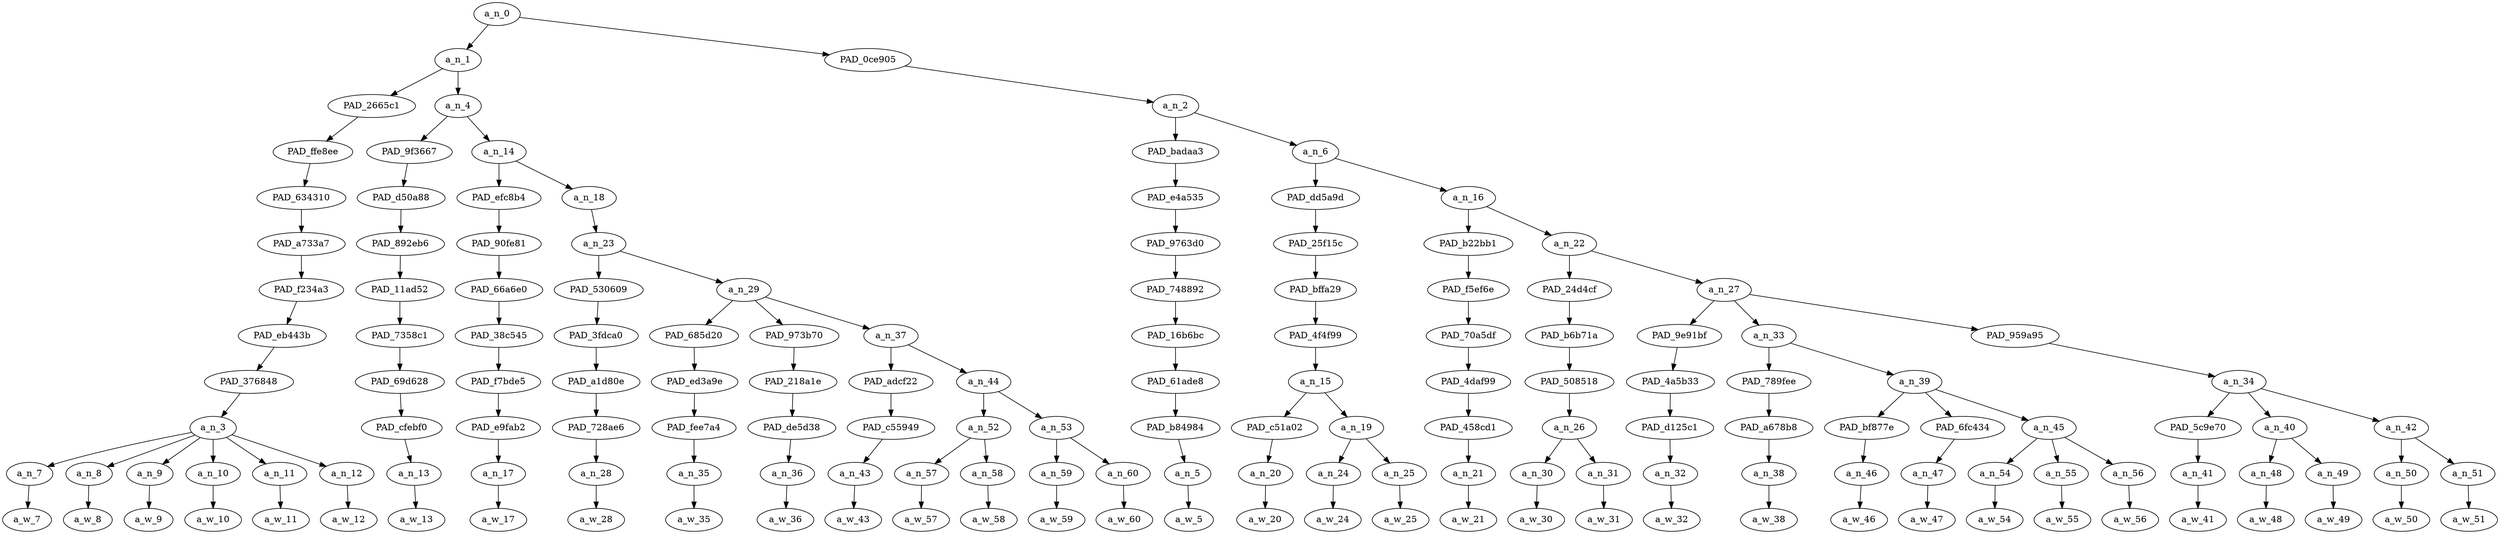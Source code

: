 strict digraph "" {
	a_n_0	[div_dir=1,
		index=0,
		level=11,
		pos="11.433159722222221,11!",
		text_span="[0, 1, 2, 3, 4, 5, 6, 7, 8, 9, 10, 11, 12, 13, 14, 15, 16, 17, 18, 19, 20, 21, 22, 23, 24, 25, 26, 27, 28, 29, 30, 31, 32, 33, 34]",
		value=1.00000000];
	a_n_1	[div_dir=-1,
		index=0,
		level=10,
		pos="4.776041666666666,10!",
		text_span="[0, 1, 2, 3, 4, 5, 6, 7, 8, 9, 10, 11, 12, 13, 14, 15]",
		value=0.50757032];
	a_n_0 -> a_n_1;
	PAD_0ce905	[div_dir=1,
		index=1,
		level=10,
		pos="18.09027777777778,10!",
		text_span="[16, 17, 18, 19, 20, 21, 22, 23, 24, 25, 26, 27, 28, 29, 30, 31, 32, 33, 34]",
		value=0.49241646];
	a_n_0 -> PAD_0ce905;
	PAD_2665c1	[div_dir=-1,
		index=0,
		level=9,
		pos="2.5,9!",
		text_span="[0, 1, 2, 3, 4, 5]",
		value=0.35653983];
	a_n_1 -> PAD_2665c1;
	a_n_4	[div_dir=1,
		index=1,
		level=9,
		pos="7.052083333333333,9!",
		text_span="[6, 7, 8, 9, 10, 11, 12, 13, 14, 15]",
		value=0.15102070];
	a_n_1 -> a_n_4;
	PAD_ffe8ee	[div_dir=-1,
		index=0,
		level=8,
		pos="2.5,8!",
		text_span="[0, 1, 2, 3, 4, 5]",
		value=0.35653983];
	PAD_2665c1 -> PAD_ffe8ee;
	PAD_634310	[div_dir=-1,
		index=0,
		level=7,
		pos="2.5,7!",
		text_span="[0, 1, 2, 3, 4, 5]",
		value=0.35653983];
	PAD_ffe8ee -> PAD_634310;
	PAD_a733a7	[div_dir=-1,
		index=0,
		level=6,
		pos="2.5,6!",
		text_span="[0, 1, 2, 3, 4, 5]",
		value=0.35653983];
	PAD_634310 -> PAD_a733a7;
	PAD_f234a3	[div_dir=-1,
		index=0,
		level=5,
		pos="2.5,5!",
		text_span="[0, 1, 2, 3, 4, 5]",
		value=0.35653983];
	PAD_a733a7 -> PAD_f234a3;
	PAD_eb443b	[div_dir=-1,
		index=0,
		level=4,
		pos="2.5,4!",
		text_span="[0, 1, 2, 3, 4, 5]",
		value=0.35653983];
	PAD_f234a3 -> PAD_eb443b;
	PAD_376848	[div_dir=-1,
		index=0,
		level=3,
		pos="2.5,3!",
		text_span="[0, 1, 2, 3, 4, 5]",
		value=0.35653983];
	PAD_eb443b -> PAD_376848;
	a_n_3	[div_dir=-1,
		index=0,
		level=2,
		pos="2.5,2!",
		text_span="[0, 1, 2, 3, 4, 5]",
		value=0.35653983];
	PAD_376848 -> a_n_3;
	a_n_7	[div_dir=-1,
		index=0,
		level=1,
		pos="0.0,1!",
		text_span="[0]",
		value=0.07125475];
	a_n_3 -> a_n_7;
	a_n_8	[div_dir=1,
		index=1,
		level=1,
		pos="1.0,1!",
		text_span="[1]",
		value=0.05275963];
	a_n_3 -> a_n_8;
	a_n_9	[div_dir=1,
		index=2,
		level=1,
		pos="2.0,1!",
		text_span="[2]",
		value=0.06188968];
	a_n_3 -> a_n_9;
	a_n_10	[div_dir=1,
		index=3,
		level=1,
		pos="3.0,1!",
		text_span="[3]",
		value=0.05521076];
	a_n_3 -> a_n_10;
	a_n_11	[div_dir=-1,
		index=4,
		level=1,
		pos="4.0,1!",
		text_span="[4]",
		value=0.07270981];
	a_n_3 -> a_n_11;
	a_n_12	[div_dir=1,
		index=5,
		level=1,
		pos="5.0,1!",
		text_span="[5]",
		value=0.04252168];
	a_n_3 -> a_n_12;
	a_w_7	[div_dir=0,
		index=0,
		level=0,
		pos="0,0!",
		text_span="[0]",
		value="<user>"];
	a_n_7 -> a_w_7;
	a_w_8	[div_dir=0,
		index=1,
		level=0,
		pos="1,0!",
		text_span="[1]",
		value="<user>1"];
	a_n_8 -> a_w_8;
	a_w_9	[div_dir=0,
		index=2,
		level=0,
		pos="2,0!",
		text_span="[2]",
		value="<user>2"];
	a_n_9 -> a_w_9;
	a_w_10	[div_dir=0,
		index=3,
		level=0,
		pos="3,0!",
		text_span="[3]",
		value="<user>3"];
	a_n_10 -> a_w_10;
	a_w_11	[div_dir=0,
		index=4,
		level=0,
		pos="4,0!",
		text_span="[4]",
		value="<user>4"];
	a_n_11 -> a_w_11;
	a_w_12	[div_dir=0,
		index=5,
		level=0,
		pos="5,0!",
		text_span="[5]",
		value="<user>5"];
	a_n_12 -> a_w_12;
	PAD_9f3667	[div_dir=1,
		index=1,
		level=8,
		pos="6.0,8!",
		text_span="[6]",
		value=0.01485924];
	a_n_4 -> PAD_9f3667;
	a_n_14	[div_dir=1,
		index=2,
		level=8,
		pos="8.104166666666666,8!",
		text_span="[7, 8, 9, 10, 11, 12, 13, 14, 15]",
		value=0.13611893];
	a_n_4 -> a_n_14;
	PAD_d50a88	[div_dir=1,
		index=1,
		level=7,
		pos="6.0,7!",
		text_span="[6]",
		value=0.01485924];
	PAD_9f3667 -> PAD_d50a88;
	PAD_892eb6	[div_dir=1,
		index=1,
		level=6,
		pos="6.0,6!",
		text_span="[6]",
		value=0.01485924];
	PAD_d50a88 -> PAD_892eb6;
	PAD_11ad52	[div_dir=1,
		index=1,
		level=5,
		pos="6.0,5!",
		text_span="[6]",
		value=0.01485924];
	PAD_892eb6 -> PAD_11ad52;
	PAD_7358c1	[div_dir=1,
		index=1,
		level=4,
		pos="6.0,4!",
		text_span="[6]",
		value=0.01485924];
	PAD_11ad52 -> PAD_7358c1;
	PAD_69d628	[div_dir=1,
		index=1,
		level=3,
		pos="6.0,3!",
		text_span="[6]",
		value=0.01485924];
	PAD_7358c1 -> PAD_69d628;
	PAD_cfebf0	[div_dir=1,
		index=1,
		level=2,
		pos="6.0,2!",
		text_span="[6]",
		value=0.01485924];
	PAD_69d628 -> PAD_cfebf0;
	a_n_13	[div_dir=1,
		index=6,
		level=1,
		pos="6.0,1!",
		text_span="[6]",
		value=0.01485924];
	PAD_cfebf0 -> a_n_13;
	a_w_13	[div_dir=0,
		index=6,
		level=0,
		pos="6,0!",
		text_span="[6]",
		value=that];
	a_n_13 -> a_w_13;
	PAD_efc8b4	[div_dir=-1,
		index=2,
		level=7,
		pos="7.0,7!",
		text_span="[7]",
		value=0.02151379];
	a_n_14 -> PAD_efc8b4;
	a_n_18	[div_dir=1,
		index=3,
		level=7,
		pos="9.208333333333332,7!",
		text_span="[8, 9, 10, 11, 12, 13, 14, 15]",
		value=0.11457462];
	a_n_14 -> a_n_18;
	PAD_90fe81	[div_dir=-1,
		index=2,
		level=6,
		pos="7.0,6!",
		text_span="[7]",
		value=0.02151379];
	PAD_efc8b4 -> PAD_90fe81;
	PAD_66a6e0	[div_dir=-1,
		index=2,
		level=5,
		pos="7.0,5!",
		text_span="[7]",
		value=0.02151379];
	PAD_90fe81 -> PAD_66a6e0;
	PAD_38c545	[div_dir=-1,
		index=2,
		level=4,
		pos="7.0,4!",
		text_span="[7]",
		value=0.02151379];
	PAD_66a6e0 -> PAD_38c545;
	PAD_f7bde5	[div_dir=-1,
		index=2,
		level=3,
		pos="7.0,3!",
		text_span="[7]",
		value=0.02151379];
	PAD_38c545 -> PAD_f7bde5;
	PAD_e9fab2	[div_dir=-1,
		index=2,
		level=2,
		pos="7.0,2!",
		text_span="[7]",
		value=0.02151379];
	PAD_f7bde5 -> PAD_e9fab2;
	a_n_17	[div_dir=-1,
		index=7,
		level=1,
		pos="7.0,1!",
		text_span="[7]",
		value=0.02151379];
	PAD_e9fab2 -> a_n_17;
	a_w_17	[div_dir=0,
		index=7,
		level=0,
		pos="7,0!",
		text_span="[7]",
		value=funny];
	a_n_17 -> a_w_17;
	a_n_23	[div_dir=1,
		index=3,
		level=6,
		pos="9.208333333333332,6!",
		text_span="[8, 9, 10, 11, 12, 13, 14, 15]",
		value=0.11453546];
	a_n_18 -> a_n_23;
	PAD_530609	[div_dir=1,
		index=3,
		level=5,
		pos="8.0,5!",
		text_span="[8]",
		value=0.01901295];
	a_n_23 -> PAD_530609;
	a_n_29	[div_dir=1,
		index=4,
		level=5,
		pos="10.416666666666666,5!",
		text_span="[9, 10, 11, 12, 13, 14, 15]",
		value=0.09548334];
	a_n_23 -> a_n_29;
	PAD_3fdca0	[div_dir=1,
		index=3,
		level=4,
		pos="8.0,4!",
		text_span="[8]",
		value=0.01901295];
	PAD_530609 -> PAD_3fdca0;
	PAD_a1d80e	[div_dir=1,
		index=3,
		level=3,
		pos="8.0,3!",
		text_span="[8]",
		value=0.01901295];
	PAD_3fdca0 -> PAD_a1d80e;
	PAD_728ae6	[div_dir=1,
		index=3,
		level=2,
		pos="8.0,2!",
		text_span="[8]",
		value=0.01901295];
	PAD_a1d80e -> PAD_728ae6;
	a_n_28	[div_dir=1,
		index=8,
		level=1,
		pos="8.0,1!",
		text_span="[8]",
		value=0.01901295];
	PAD_728ae6 -> a_n_28;
	a_w_28	[div_dir=0,
		index=8,
		level=0,
		pos="8,0!",
		text_span="[8]",
		value=i];
	a_n_28 -> a_w_28;
	PAD_685d20	[div_dir=-1,
		index=4,
		level=4,
		pos="9.0,4!",
		text_span="[9]",
		value=0.01406858];
	a_n_29 -> PAD_685d20;
	PAD_973b70	[div_dir=-1,
		index=5,
		level=4,
		pos="10.0,4!",
		text_span="[10]",
		value=0.01224407];
	a_n_29 -> PAD_973b70;
	a_n_37	[div_dir=1,
		index=6,
		level=4,
		pos="12.25,4!",
		text_span="[11, 12, 13, 14, 15]",
		value=0.06914793];
	a_n_29 -> a_n_37;
	PAD_ed3a9e	[div_dir=-1,
		index=4,
		level=3,
		pos="9.0,3!",
		text_span="[9]",
		value=0.01406858];
	PAD_685d20 -> PAD_ed3a9e;
	PAD_fee7a4	[div_dir=-1,
		index=4,
		level=2,
		pos="9.0,2!",
		text_span="[9]",
		value=0.01406858];
	PAD_ed3a9e -> PAD_fee7a4;
	a_n_35	[div_dir=-1,
		index=9,
		level=1,
		pos="9.0,1!",
		text_span="[9]",
		value=0.01406858];
	PAD_fee7a4 -> a_n_35;
	a_w_35	[div_dir=0,
		index=9,
		level=0,
		pos="9,0!",
		text_span="[9]",
		value=can];
	a_n_35 -> a_w_35;
	PAD_218a1e	[div_dir=-1,
		index=5,
		level=3,
		pos="10.0,3!",
		text_span="[10]",
		value=0.01224407];
	PAD_973b70 -> PAD_218a1e;
	PAD_de5d38	[div_dir=-1,
		index=5,
		level=2,
		pos="10.0,2!",
		text_span="[10]",
		value=0.01224407];
	PAD_218a1e -> PAD_de5d38;
	a_n_36	[div_dir=-1,
		index=10,
		level=1,
		pos="10.0,1!",
		text_span="[10]",
		value=0.01224407];
	PAD_de5d38 -> a_n_36;
	a_w_36	[div_dir=0,
		index=10,
		level=0,
		pos="10,0!",
		text_span="[10]",
		value=not];
	a_n_36 -> a_w_36;
	PAD_adcf22	[div_dir=-1,
		index=6,
		level=3,
		pos="11.0,3!",
		text_span="[11]",
		value=0.01153030];
	a_n_37 -> PAD_adcf22;
	a_n_44	[div_dir=1,
		index=7,
		level=3,
		pos="13.5,3!",
		text_span="[12, 13, 14, 15]",
		value=0.05757807];
	a_n_37 -> a_n_44;
	PAD_c55949	[div_dir=-1,
		index=6,
		level=2,
		pos="11.0,2!",
		text_span="[11]",
		value=0.01153030];
	PAD_adcf22 -> PAD_c55949;
	a_n_43	[div_dir=-1,
		index=11,
		level=1,
		pos="11.0,1!",
		text_span="[11]",
		value=0.01153030];
	PAD_c55949 -> a_n_43;
	a_w_43	[div_dir=0,
		index=11,
		level=0,
		pos="11,0!",
		text_span="[11]",
		value=for];
	a_n_43 -> a_w_43;
	a_n_52	[div_dir=-1,
		index=7,
		level=2,
		pos="12.5,2!",
		text_span="[12, 13]",
		value=0.02507399];
	a_n_44 -> a_n_52;
	a_n_53	[div_dir=1,
		index=8,
		level=2,
		pos="14.5,2!",
		text_span="[14, 15]",
		value=0.03244858];
	a_n_44 -> a_n_53;
	a_n_57	[div_dir=1,
		index=12,
		level=1,
		pos="12.0,1!",
		text_span="[12]",
		value=0.01145030];
	a_n_52 -> a_n_57;
	a_n_58	[div_dir=-1,
		index=13,
		level=1,
		pos="13.0,1!",
		text_span="[13]",
		value=0.01361719];
	a_n_52 -> a_n_58;
	a_w_57	[div_dir=0,
		index=12,
		level=0,
		pos="12,0!",
		text_span="[12]",
		value=the];
	a_n_57 -> a_w_57;
	a_w_58	[div_dir=0,
		index=13,
		level=0,
		pos="13,0!",
		text_span="[13]",
		value=life];
	a_n_58 -> a_w_58;
	a_n_59	[div_dir=1,
		index=14,
		level=1,
		pos="14.0,1!",
		text_span="[14]",
		value=0.01274307];
	a_n_53 -> a_n_59;
	a_n_60	[div_dir=1,
		index=15,
		level=1,
		pos="15.0,1!",
		text_span="[15]",
		value=0.01961968];
	a_n_53 -> a_n_60;
	a_w_59	[div_dir=0,
		index=14,
		level=0,
		pos="14,0!",
		text_span="[14]",
		value=of];
	a_n_59 -> a_w_59;
	a_w_60	[div_dir=0,
		index=15,
		level=0,
		pos="15,0!",
		text_span="[15]",
		value=me];
	a_n_60 -> a_w_60;
	a_n_2	[div_dir=1,
		index=2,
		level=9,
		pos="18.09027777777778,9!",
		text_span="[16, 17, 18, 19, 20, 21, 22, 23, 24, 25, 26, 27, 28, 29, 30, 31, 32, 33, 34]",
		value=0.49241646];
	PAD_0ce905 -> a_n_2;
	PAD_badaa3	[div_dir=-1,
		index=3,
		level=8,
		pos="16.0,8!",
		text_span="[16]",
		value=0.01597919];
	a_n_2 -> PAD_badaa3;
	a_n_6	[div_dir=1,
		index=4,
		level=8,
		pos="20.180555555555557,8!",
		text_span="[17, 18, 19, 20, 21, 22, 23, 24, 25, 26, 27, 28, 29, 30, 31, 32, 33, 34]",
		value=0.47641469];
	a_n_2 -> a_n_6;
	PAD_e4a535	[div_dir=-1,
		index=4,
		level=7,
		pos="16.0,7!",
		text_span="[16]",
		value=0.01597919];
	PAD_badaa3 -> PAD_e4a535;
	PAD_9763d0	[div_dir=-1,
		index=4,
		level=6,
		pos="16.0,6!",
		text_span="[16]",
		value=0.01597919];
	PAD_e4a535 -> PAD_9763d0;
	PAD_748892	[div_dir=-1,
		index=5,
		level=5,
		pos="16.0,5!",
		text_span="[16]",
		value=0.01597919];
	PAD_9763d0 -> PAD_748892;
	PAD_16b6bc	[div_dir=-1,
		index=7,
		level=4,
		pos="16.0,4!",
		text_span="[16]",
		value=0.01597919];
	PAD_748892 -> PAD_16b6bc;
	PAD_61ade8	[div_dir=-1,
		index=8,
		level=3,
		pos="16.0,3!",
		text_span="[16]",
		value=0.01597919];
	PAD_16b6bc -> PAD_61ade8;
	PAD_b84984	[div_dir=-1,
		index=9,
		level=2,
		pos="16.0,2!",
		text_span="[16]",
		value=0.01597919];
	PAD_61ade8 -> PAD_b84984;
	a_n_5	[div_dir=-1,
		index=16,
		level=1,
		pos="16.0,1!",
		text_span="[16]",
		value=0.01597919];
	PAD_b84984 -> a_n_5;
	a_w_5	[div_dir=0,
		index=16,
		level=0,
		pos="16,0!",
		text_span="[16]",
		value=remember];
	a_n_5 -> a_w_5;
	PAD_dd5a9d	[div_dir=1,
		index=5,
		level=7,
		pos="18.25,7!",
		text_span="[17, 18, 19]",
		value=0.03806817];
	a_n_6 -> PAD_dd5a9d;
	a_n_16	[div_dir=1,
		index=6,
		level=7,
		pos="22.11111111111111,7!",
		text_span="[20, 21, 22, 23, 24, 25, 26, 27, 28, 29, 30, 31, 32, 33, 34]",
		value=0.43830737];
	a_n_6 -> a_n_16;
	PAD_25f15c	[div_dir=1,
		index=5,
		level=6,
		pos="18.25,6!",
		text_span="[17, 18, 19]",
		value=0.03806817];
	PAD_dd5a9d -> PAD_25f15c;
	PAD_bffa29	[div_dir=1,
		index=6,
		level=5,
		pos="18.25,5!",
		text_span="[17, 18, 19]",
		value=0.03806817];
	PAD_25f15c -> PAD_bffa29;
	PAD_4f4f99	[div_dir=1,
		index=8,
		level=4,
		pos="18.25,4!",
		text_span="[17, 18, 19]",
		value=0.03806817];
	PAD_bffa29 -> PAD_4f4f99;
	a_n_15	[div_dir=1,
		index=9,
		level=3,
		pos="18.25,3!",
		text_span="[17, 18, 19]",
		value=0.03806817];
	PAD_4f4f99 -> a_n_15;
	PAD_c51a02	[div_dir=1,
		index=11,
		level=2,
		pos="19.0,2!",
		text_span="[19]",
		value=0.01479368];
	a_n_15 -> PAD_c51a02;
	a_n_19	[div_dir=1,
		index=10,
		level=2,
		pos="17.5,2!",
		text_span="[17, 18]",
		value=0.02325028];
	a_n_15 -> a_n_19;
	a_n_20	[div_dir=1,
		index=19,
		level=1,
		pos="19.0,1!",
		text_span="[19]",
		value=0.01479368];
	PAD_c51a02 -> a_n_20;
	a_w_20	[div_dir=0,
		index=19,
		level=0,
		pos="19,0!",
		text_span="[19]",
		value=circumstance];
	a_n_20 -> a_w_20;
	a_n_24	[div_dir=1,
		index=17,
		level=1,
		pos="17.0,1!",
		text_span="[17]",
		value=0.01225366];
	a_n_19 -> a_n_24;
	a_n_25	[div_dir=-1,
		index=18,
		level=1,
		pos="18.0,1!",
		text_span="[18]",
		value=0.01099609];
	a_n_19 -> a_n_25;
	a_w_24	[div_dir=0,
		index=17,
		level=0,
		pos="17,0!",
		text_span="[17]",
		value=even];
	a_n_24 -> a_w_24;
	a_w_25	[div_dir=0,
		index=18,
		level=0,
		pos="18,0!",
		text_span="[18]",
		value=one];
	a_n_25 -> a_w_25;
	PAD_b22bb1	[div_dir=1,
		index=6,
		level=6,
		pos="20.0,6!",
		text_span="[20]",
		value=0.01310775];
	a_n_16 -> PAD_b22bb1;
	a_n_22	[div_dir=1,
		index=7,
		level=6,
		pos="24.22222222222222,6!",
		text_span="[21, 22, 23, 24, 25, 26, 27, 28, 29, 30, 31, 32, 33, 34]",
		value=0.42516702];
	a_n_16 -> a_n_22;
	PAD_f5ef6e	[div_dir=1,
		index=7,
		level=5,
		pos="20.0,5!",
		text_span="[20]",
		value=0.01310775];
	PAD_b22bb1 -> PAD_f5ef6e;
	PAD_70a5df	[div_dir=1,
		index=9,
		level=4,
		pos="20.0,4!",
		text_span="[20]",
		value=0.01310775];
	PAD_f5ef6e -> PAD_70a5df;
	PAD_4daf99	[div_dir=1,
		index=10,
		level=3,
		pos="20.0,3!",
		text_span="[20]",
		value=0.01310775];
	PAD_70a5df -> PAD_4daf99;
	PAD_458cd1	[div_dir=1,
		index=12,
		level=2,
		pos="20.0,2!",
		text_span="[20]",
		value=0.01310775];
	PAD_4daf99 -> PAD_458cd1;
	a_n_21	[div_dir=1,
		index=20,
		level=1,
		pos="20.0,1!",
		text_span="[20]",
		value=0.01310775];
	PAD_458cd1 -> a_n_21;
	a_w_21	[div_dir=0,
		index=20,
		level=0,
		pos="20,0!",
		text_span="[20]",
		value=where];
	a_n_21 -> a_w_21;
	PAD_24d4cf	[div_dir=-1,
		index=8,
		level=5,
		pos="21.5,5!",
		text_span="[21, 22]",
		value=0.04575843];
	a_n_22 -> PAD_24d4cf;
	a_n_27	[div_dir=1,
		index=9,
		level=5,
		pos="26.944444444444446,5!",
		text_span="[23, 24, 25, 26, 27, 28, 29, 30, 31, 32, 33, 34]",
		value=0.37937759];
	a_n_22 -> a_n_27;
	PAD_b6b71a	[div_dir=-1,
		index=10,
		level=4,
		pos="21.5,4!",
		text_span="[21, 22]",
		value=0.04575843];
	PAD_24d4cf -> PAD_b6b71a;
	PAD_508518	[div_dir=-1,
		index=11,
		level=3,
		pos="21.5,3!",
		text_span="[21, 22]",
		value=0.04575843];
	PAD_b6b71a -> PAD_508518;
	a_n_26	[div_dir=-1,
		index=13,
		level=2,
		pos="21.5,2!",
		text_span="[21, 22]",
		value=0.04575843];
	PAD_508518 -> a_n_26;
	a_n_30	[div_dir=-1,
		index=21,
		level=1,
		pos="21.0,1!",
		text_span="[21]",
		value=0.01317171];
	a_n_26 -> a_n_30;
	a_n_31	[div_dir=-1,
		index=22,
		level=1,
		pos="22.0,1!",
		text_span="[22]",
		value=0.03246914];
	a_n_26 -> a_n_31;
	a_w_30	[div_dir=0,
		index=21,
		level=0,
		pos="21,0!",
		text_span="[21]",
		value=any];
	a_n_30 -> a_w_30;
	a_w_31	[div_dir=0,
		index=22,
		level=0,
		pos="22,0!",
		text_span="[22]",
		value=democrat];
	a_n_31 -> a_w_31;
	PAD_9e91bf	[div_dir=-1,
		index=11,
		level=4,
		pos="23.0,4!",
		text_span="[23]",
		value=0.02208051];
	a_n_27 -> PAD_9e91bf;
	a_n_33	[div_dir=1,
		index=12,
		level=4,
		pos="25.833333333333336,4!",
		text_span="[24, 25, 26, 27, 28, 29]",
		value=0.13733921];
	a_n_27 -> a_n_33;
	PAD_959a95	[div_dir=1,
		index=13,
		level=4,
		pos="32.0,4!",
		text_span="[30, 31, 32, 33, 34]",
		value=0.21988509];
	a_n_27 -> PAD_959a95;
	PAD_4a5b33	[div_dir=-1,
		index=12,
		level=3,
		pos="23.0,3!",
		text_span="[23]",
		value=0.02208051];
	PAD_9e91bf -> PAD_4a5b33;
	PAD_d125c1	[div_dir=-1,
		index=14,
		level=2,
		pos="23.0,2!",
		text_span="[23]",
		value=0.02208051];
	PAD_4a5b33 -> PAD_d125c1;
	a_n_32	[div_dir=-1,
		index=23,
		level=1,
		pos="23.0,1!",
		text_span="[23]",
		value=0.02208051];
	PAD_d125c1 -> a_n_32;
	a_w_32	[div_dir=0,
		index=23,
		level=0,
		pos="23,0!",
		text_span="[23]",
		value=sided];
	a_n_32 -> a_w_32;
	PAD_789fee	[div_dir=-1,
		index=13,
		level=3,
		pos="24.0,3!",
		text_span="[24]",
		value=0.01712148];
	a_n_33 -> PAD_789fee;
	a_n_39	[div_dir=1,
		index=14,
		level=3,
		pos="27.666666666666668,3!",
		text_span="[25, 26, 27, 28, 29]",
		value=0.12021402];
	a_n_33 -> a_n_39;
	PAD_a678b8	[div_dir=-1,
		index=15,
		level=2,
		pos="24.0,2!",
		text_span="[24]",
		value=0.01712148];
	PAD_789fee -> PAD_a678b8;
	a_n_38	[div_dir=-1,
		index=24,
		level=1,
		pos="24.0,1!",
		text_span="[24]",
		value=0.01712148];
	PAD_a678b8 -> a_n_38;
	a_w_38	[div_dir=0,
		index=24,
		level=0,
		pos="24,0!",
		text_span="[24]",
		value=with];
	a_n_38 -> a_w_38;
	PAD_bf877e	[div_dir=-1,
		index=17,
		level=2,
		pos="28.0,2!",
		text_span="[28]",
		value=0.01610384];
	a_n_39 -> PAD_bf877e;
	PAD_6fc434	[div_dir=-1,
		index=18,
		level=2,
		pos="29.0,2!",
		text_span="[29]",
		value=0.02426805];
	a_n_39 -> PAD_6fc434;
	a_n_45	[div_dir=1,
		index=16,
		level=2,
		pos="26.0,2!",
		text_span="[25, 26, 27]",
		value=0.07981863];
	a_n_39 -> a_n_45;
	a_n_46	[div_dir=-1,
		index=28,
		level=1,
		pos="28.0,1!",
		text_span="[28]",
		value=0.01610384];
	PAD_bf877e -> a_n_46;
	a_w_46	[div_dir=0,
		index=28,
		level=0,
		pos="28,0!",
		text_span="[28]",
		value=un];
	a_n_46 -> a_w_46;
	a_n_47	[div_dir=-1,
		index=29,
		level=1,
		pos="29.0,1!",
		text_span="[29]",
		value=0.02426805];
	PAD_6fc434 -> a_n_47;
	a_w_47	[div_dir=0,
		index=29,
		level=0,
		pos="29,0!",
		text_span="[29]",
		value=nazis];
	a_n_47 -> a_w_47;
	a_n_54	[div_dir=1,
		index=25,
		level=1,
		pos="25.0,1!",
		text_span="[25]",
		value=0.02989839];
	a_n_45 -> a_n_54;
	a_n_55	[div_dir=-1,
		index=26,
		level=1,
		pos="26.0,1!",
		text_span="[26]",
		value=0.02735579];
	a_n_45 -> a_n_55;
	a_n_56	[div_dir=1,
		index=27,
		level=1,
		pos="27.0,1!",
		text_span="[27]",
		value=0.02245525];
	a_n_45 -> a_n_56;
	a_w_54	[div_dir=0,
		index=25,
		level=0,
		pos="25,0!",
		text_span="[25]",
		value=putin];
	a_n_54 -> a_w_54;
	a_w_55	[div_dir=0,
		index=26,
		level=0,
		pos="26,0!",
		text_span="[26]",
		value=kim];
	a_n_55 -> a_w_55;
	a_w_56	[div_dir=0,
		index=27,
		level=0,
		pos="27,0!",
		text_span="[27]",
		value=jon];
	a_n_56 -> a_w_56;
	a_n_34	[div_dir=1,
		index=15,
		level=3,
		pos="32.0,3!",
		text_span="[30, 31, 32, 33, 34]",
		value=0.21988509];
	PAD_959a95 -> a_n_34;
	PAD_5c9e70	[div_dir=1,
		index=20,
		level=2,
		pos="32.0,2!",
		text_span="[32]",
		value=0.05505953];
	a_n_34 -> PAD_5c9e70;
	a_n_40	[div_dir=1,
		index=19,
		level=2,
		pos="30.5,2!",
		text_span="[30, 31]",
		value=0.09908121];
	a_n_34 -> a_n_40;
	a_n_42	[div_dir=1,
		index=21,
		level=2,
		pos="33.5,2!",
		text_span="[33, 34]",
		value=0.06564744];
	a_n_34 -> a_n_42;
	a_n_41	[div_dir=1,
		index=32,
		level=1,
		pos="32.0,1!",
		text_span="[32]",
		value=0.05505953];
	PAD_5c9e70 -> a_n_41;
	a_w_41	[div_dir=0,
		index=32,
		level=0,
		pos="32,0!",
		text_span="[32]",
		value=or];
	a_n_41 -> a_w_41;
	a_n_48	[div_dir=-1,
		index=30,
		level=1,
		pos="30.0,1!",
		text_span="[30]",
		value=0.02388371];
	a_n_40 -> a_n_48;
	a_n_49	[div_dir=1,
		index=31,
		level=1,
		pos="31.0,1!",
		text_span="[31]",
		value=0.07516209];
	a_n_40 -> a_n_49;
	a_w_48	[div_dir=0,
		index=30,
		level=0,
		pos="30,0!",
		text_span="[30]",
		value=white];
	a_n_48 -> a_w_48;
	a_w_49	[div_dir=0,
		index=31,
		level=0,
		pos="31,0!",
		text_span="[31]",
		value=supremacist];
	a_n_49 -> a_w_49;
	a_n_50	[div_dir=-1,
		index=33,
		level=1,
		pos="33.0,1!",
		text_span="[33]",
		value=0.02229773];
	a_n_42 -> a_n_50;
	a_n_51	[div_dir=1,
		index=34,
		level=1,
		pos="34.0,1!",
		text_span="[34]",
		value=0.04328596];
	a_n_42 -> a_n_51;
	a_w_50	[div_dir=0,
		index=33,
		level=0,
		pos="33,0!",
		text_span="[33]",
		value=the1];
	a_n_50 -> a_w_50;
	a_w_51	[div_dir=0,
		index=34,
		level=0,
		pos="34,0!",
		text_span="[34]",
		value=kk];
	a_n_51 -> a_w_51;
}
